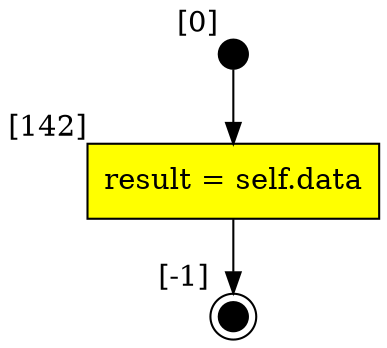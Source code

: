 digraph CLG {
  141 [style=filled, fillcolor=black, shape="circle", label="", fixedsize=true, width=.2, height=.2, xlabel="[0]"];
  142 [shape="box", label="result = self.data", style=filled, fillcolor=yellow, xlabel="[142]"];
  143 [style=filled, fillcolor=black, shape="doublecircle", label="", fixedsize=true, width=.2, height=.2, xlabel="[-1]"];
  141 -> 142;
  142 -> 143;
}
